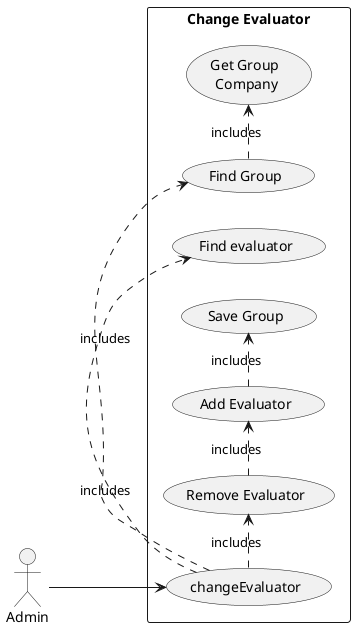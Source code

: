 @startuml

left to right direction

actor Admin

rectangle "Change Evaluator" {

usecase "changeEvaluator" as UC1
usecase "Find Group" as UC2
usecase "Get Group \nCompany" as UC3
usecase "Find evaluator" as UC4
usecase "Remove Evaluator" as UC5
usecase "Add Evaluator" as UC6
usecase "Save Group" as UC7


UC1 .> UC2 : includes
UC1 .> UC4 : includes
UC1 .> UC5 : includes
UC2 .> UC3 : includes
UC5 .> UC6 : includes
UC6 .> UC7 : includes
}

Admin --> UC1




@enduml
